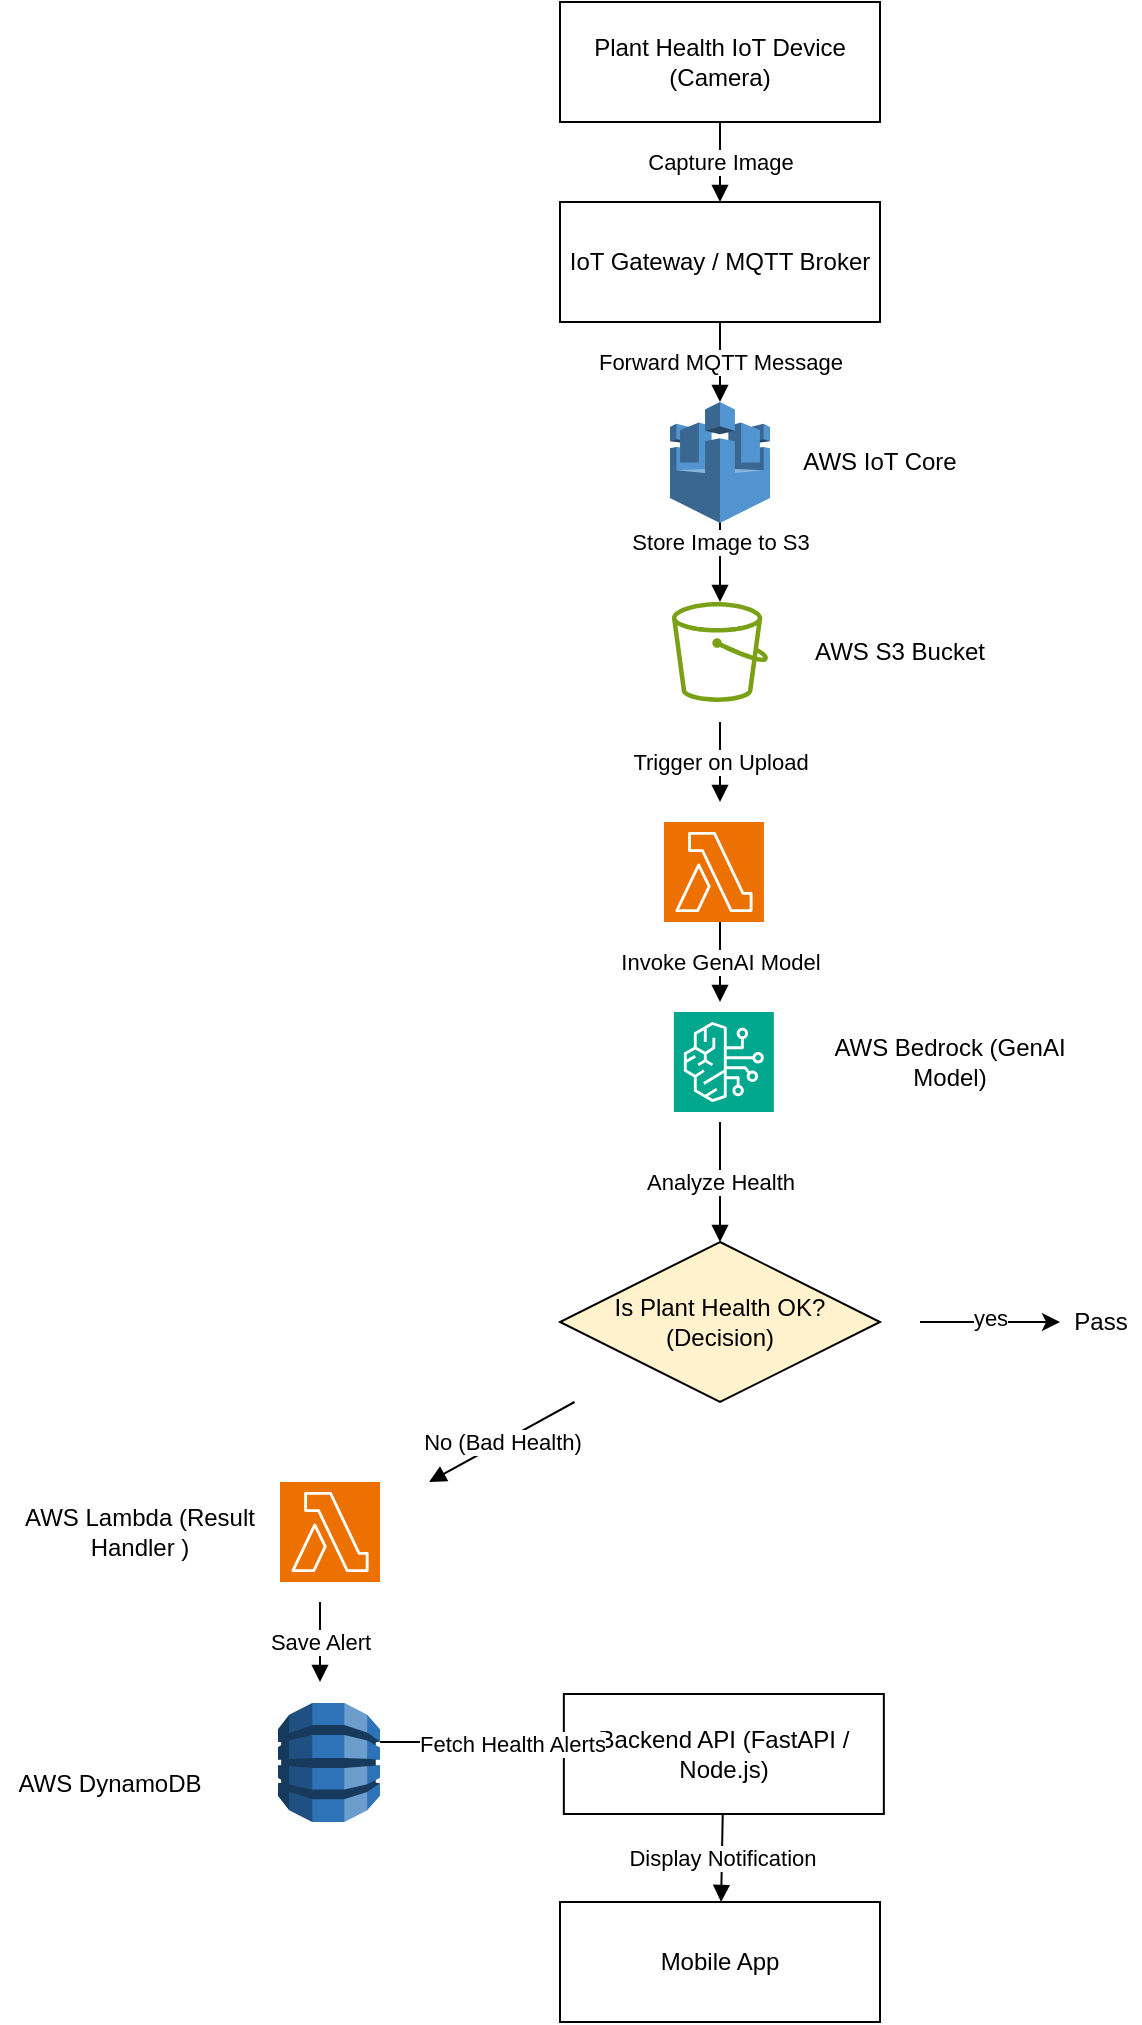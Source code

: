 <mxfile version="26.2.14">
  <diagram name="Plant Health Monitoring - Updated with Decision" id="0">
    <mxGraphModel dx="1025" dy="439" grid="1" gridSize="10" guides="1" tooltips="1" connect="1" arrows="1" fold="1" page="1" pageScale="1" pageWidth="850" pageHeight="1100" math="0" shadow="0">
      <root>
        <mxCell id="0" />
        <mxCell id="1" parent="0" />
        <mxCell id="2" value="Plant Health IoT Device (Camera)" style="shape=rectangle;whiteSpace=wrap;html=1;fillColor=#FFFFFF;strokeColor=#000000;" parent="1" vertex="1">
          <mxGeometry x="300" y="20" width="160" height="60" as="geometry" />
        </mxCell>
        <mxCell id="3" value="IoT Gateway / MQTT Broker" style="shape=rectangle;whiteSpace=wrap;html=1;fillColor=#FFFFFF;strokeColor=#000000;" parent="1" vertex="1">
          <mxGeometry x="300" y="120" width="160" height="60" as="geometry" />
        </mxCell>
        <mxCell id="8" value="Is Plant Health OK? (Decision)" style="shape=rhombus;whiteSpace=wrap;html=1;fillColor=#FFF2CC;strokeColor=#000000;" parent="1" vertex="1">
          <mxGeometry x="300" y="640" width="160" height="80" as="geometry" />
        </mxCell>
        <mxCell id="11" value="Backend API (FastAPI / Node.js)" style="shape=rectangle;whiteSpace=wrap;html=1;fillColor=#FFFFFF;strokeColor=#000000;" parent="1" vertex="1">
          <mxGeometry x="301.92" y="866" width="160" height="60" as="geometry" />
        </mxCell>
        <mxCell id="12" value="Mobile App" style="shape=rectangle;whiteSpace=wrap;html=1;fillColor=#FFFFFF;strokeColor=#000000;" parent="1" vertex="1">
          <mxGeometry x="300" y="970" width="160" height="60" as="geometry" />
        </mxCell>
        <mxCell id="13" value="Capture Image" style="endArrow=block;html=1;align=center;verticalAlign=middle;" parent="1" source="2" target="3" edge="1">
          <mxGeometry relative="1" as="geometry" />
        </mxCell>
        <mxCell id="14" value="Forward MQTT Message" style="endArrow=block;html=1;align=center;verticalAlign=middle;" parent="1" source="3" edge="1">
          <mxGeometry relative="1" as="geometry">
            <mxPoint x="380" y="220" as="targetPoint" />
          </mxGeometry>
        </mxCell>
        <mxCell id="15" value="Store Image to S3" style="endArrow=block;html=1;align=center;verticalAlign=middle;" parent="1" edge="1">
          <mxGeometry x="-0.5" relative="1" as="geometry">
            <mxPoint x="380" y="280" as="sourcePoint" />
            <mxPoint x="380" y="320" as="targetPoint" />
            <mxPoint as="offset" />
          </mxGeometry>
        </mxCell>
        <mxCell id="16" value="Trigger on Upload" style="endArrow=block;html=1;align=center;verticalAlign=middle;" parent="1" edge="1">
          <mxGeometry relative="1" as="geometry">
            <mxPoint x="380" y="380" as="sourcePoint" />
            <mxPoint x="380" y="420" as="targetPoint" />
          </mxGeometry>
        </mxCell>
        <mxCell id="17" value="Invoke GenAI Model" style="endArrow=block;html=1;align=center;verticalAlign=middle;" parent="1" edge="1">
          <mxGeometry relative="1" as="geometry">
            <mxPoint x="380" y="480" as="sourcePoint" />
            <mxPoint x="380" y="520" as="targetPoint" />
          </mxGeometry>
        </mxCell>
        <mxCell id="18" value="Analyze Health" style="endArrow=block;html=1;align=center;verticalAlign=middle;" parent="1" target="8" edge="1">
          <mxGeometry relative="1" as="geometry">
            <mxPoint x="380" y="580" as="sourcePoint" />
          </mxGeometry>
        </mxCell>
        <mxCell id="19" value="No (Bad Health)" style="endArrow=block;html=1;align=center;verticalAlign=middle;" parent="1" source="8" edge="1">
          <mxGeometry relative="1" as="geometry">
            <mxPoint x="234.545" y="760" as="targetPoint" />
          </mxGeometry>
        </mxCell>
        <mxCell id="20" value="Save Alert" style="endArrow=block;html=1;align=center;verticalAlign=middle;" parent="1" edge="1">
          <mxGeometry relative="1" as="geometry">
            <mxPoint x="180" y="820" as="sourcePoint" />
            <mxPoint x="180" y="860" as="targetPoint" />
          </mxGeometry>
        </mxCell>
        <mxCell id="21" value="Fetch Health Alerts" style="endArrow=block;html=1;align=center;verticalAlign=middle;" parent="1" target="11" edge="1">
          <mxGeometry relative="1" as="geometry">
            <mxPoint x="250" y="890" as="sourcePoint" />
          </mxGeometry>
        </mxCell>
        <mxCell id="22" value="Display Notification" style="endArrow=block;html=1;align=center;verticalAlign=middle;" parent="1" source="11" target="12" edge="1">
          <mxGeometry relative="1" as="geometry" />
        </mxCell>
        <mxCell id="CEHYxZ733MY5xkHM5jU--23" value="" style="outlineConnect=0;dashed=0;verticalLabelPosition=bottom;verticalAlign=top;align=center;html=1;shape=mxgraph.aws3.aws_iot;fillColor=#5294CF;gradientColor=none;" vertex="1" parent="1">
          <mxGeometry x="355" y="220" width="50" height="60.5" as="geometry" />
        </mxCell>
        <mxCell id="CEHYxZ733MY5xkHM5jU--24" value="AWS IoT Core " style="text;html=1;align=center;verticalAlign=middle;whiteSpace=wrap;rounded=0;" vertex="1" parent="1">
          <mxGeometry x="405" y="235.25" width="110" height="30" as="geometry" />
        </mxCell>
        <mxCell id="CEHYxZ733MY5xkHM5jU--25" value="" style="sketch=0;outlineConnect=0;fontColor=#232F3E;gradientColor=none;fillColor=#7AA116;strokeColor=none;dashed=0;verticalLabelPosition=bottom;verticalAlign=top;align=center;html=1;fontSize=12;fontStyle=0;aspect=fixed;pointerEvents=1;shape=mxgraph.aws4.bucket;" vertex="1" parent="1">
          <mxGeometry x="355.96" y="320" width="48.08" height="50" as="geometry" />
        </mxCell>
        <mxCell id="CEHYxZ733MY5xkHM5jU--26" value="AWS S3 Bucket" style="text;html=1;align=center;verticalAlign=middle;whiteSpace=wrap;rounded=0;" vertex="1" parent="1">
          <mxGeometry x="420" y="330" width="100" height="30" as="geometry" />
        </mxCell>
        <mxCell id="CEHYxZ733MY5xkHM5jU--27" value="" style="sketch=0;points=[[0,0,0],[0.25,0,0],[0.5,0,0],[0.75,0,0],[1,0,0],[0,1,0],[0.25,1,0],[0.5,1,0],[0.75,1,0],[1,1,0],[0,0.25,0],[0,0.5,0],[0,0.75,0],[1,0.25,0],[1,0.5,0],[1,0.75,0]];outlineConnect=0;fontColor=#232F3E;fillColor=#ED7100;strokeColor=#ffffff;dashed=0;verticalLabelPosition=bottom;verticalAlign=top;align=center;html=1;fontSize=12;fontStyle=0;aspect=fixed;shape=mxgraph.aws4.resourceIcon;resIcon=mxgraph.aws4.lambda;" vertex="1" parent="1">
          <mxGeometry x="351.96" y="430" width="50" height="50" as="geometry" />
        </mxCell>
        <mxCell id="CEHYxZ733MY5xkHM5jU--28" value="" style="sketch=0;points=[[0,0,0],[0.25,0,0],[0.5,0,0],[0.75,0,0],[1,0,0],[0,1,0],[0.25,1,0],[0.5,1,0],[0.75,1,0],[1,1,0],[0,0.25,0],[0,0.5,0],[0,0.75,0],[1,0.25,0],[1,0.5,0],[1,0.75,0]];outlineConnect=0;fontColor=#232F3E;fillColor=#01A88D;strokeColor=#ffffff;dashed=0;verticalLabelPosition=bottom;verticalAlign=top;align=center;html=1;fontSize=12;fontStyle=0;aspect=fixed;shape=mxgraph.aws4.resourceIcon;resIcon=mxgraph.aws4.bedrock;" vertex="1" parent="1">
          <mxGeometry x="356.92" y="525" width="50" height="50" as="geometry" />
        </mxCell>
        <mxCell id="CEHYxZ733MY5xkHM5jU--29" value="AWS Bedrock (GenAI Model)" style="text;html=1;align=center;verticalAlign=middle;whiteSpace=wrap;rounded=0;" vertex="1" parent="1">
          <mxGeometry x="420" y="535" width="150" height="30" as="geometry" />
        </mxCell>
        <mxCell id="CEHYxZ733MY5xkHM5jU--30" value="" style="sketch=0;points=[[0,0,0],[0.25,0,0],[0.5,0,0],[0.75,0,0],[1,0,0],[0,1,0],[0.25,1,0],[0.5,1,0],[0.75,1,0],[1,1,0],[0,0.25,0],[0,0.5,0],[0,0.75,0],[1,0.25,0],[1,0.5,0],[1,0.75,0]];outlineConnect=0;fontColor=#232F3E;fillColor=#ED7100;strokeColor=#ffffff;dashed=0;verticalLabelPosition=bottom;verticalAlign=top;align=center;html=1;fontSize=12;fontStyle=0;aspect=fixed;shape=mxgraph.aws4.resourceIcon;resIcon=mxgraph.aws4.lambda;" vertex="1" parent="1">
          <mxGeometry x="160" y="760" width="50" height="50" as="geometry" />
        </mxCell>
        <mxCell id="CEHYxZ733MY5xkHM5jU--31" value="AWS Lambda (Result Handler )" style="text;html=1;align=center;verticalAlign=middle;whiteSpace=wrap;rounded=0;" vertex="1" parent="1">
          <mxGeometry x="30" y="770" width="120" height="30" as="geometry" />
        </mxCell>
        <mxCell id="CEHYxZ733MY5xkHM5jU--32" value="" style="outlineConnect=0;dashed=0;verticalLabelPosition=bottom;verticalAlign=top;align=center;html=1;shape=mxgraph.aws3.dynamo_db;fillColor=#2E73B8;gradientColor=none;" vertex="1" parent="1">
          <mxGeometry x="159" y="870.5" width="51" height="59.5" as="geometry" />
        </mxCell>
        <mxCell id="CEHYxZ733MY5xkHM5jU--33" value="AWS DynamoDB" style="text;html=1;align=center;verticalAlign=middle;whiteSpace=wrap;rounded=0;" vertex="1" parent="1">
          <mxGeometry x="20" y="896" width="110" height="30" as="geometry" />
        </mxCell>
        <mxCell id="CEHYxZ733MY5xkHM5jU--34" value="" style="endArrow=none;html=1;rounded=0;" edge="1" parent="1">
          <mxGeometry width="50" height="50" relative="1" as="geometry">
            <mxPoint x="210" y="890" as="sourcePoint" />
            <mxPoint x="230" y="890" as="targetPoint" />
          </mxGeometry>
        </mxCell>
        <mxCell id="CEHYxZ733MY5xkHM5jU--35" value="" style="endArrow=classic;html=1;rounded=0;" edge="1" parent="1">
          <mxGeometry width="50" height="50" relative="1" as="geometry">
            <mxPoint x="480" y="680" as="sourcePoint" />
            <mxPoint x="550" y="680" as="targetPoint" />
          </mxGeometry>
        </mxCell>
        <mxCell id="CEHYxZ733MY5xkHM5jU--36" value="yes " style="edgeLabel;html=1;align=center;verticalAlign=middle;resizable=0;points=[];" vertex="1" connectable="0" parent="CEHYxZ733MY5xkHM5jU--35">
          <mxGeometry y="2" relative="1" as="geometry">
            <mxPoint as="offset" />
          </mxGeometry>
        </mxCell>
        <mxCell id="CEHYxZ733MY5xkHM5jU--37" value="Pass" style="text;html=1;align=center;verticalAlign=middle;resizable=0;points=[];autosize=1;strokeColor=none;fillColor=none;" vertex="1" parent="1">
          <mxGeometry x="550" y="665" width="40" height="30" as="geometry" />
        </mxCell>
      </root>
    </mxGraphModel>
  </diagram>
</mxfile>
